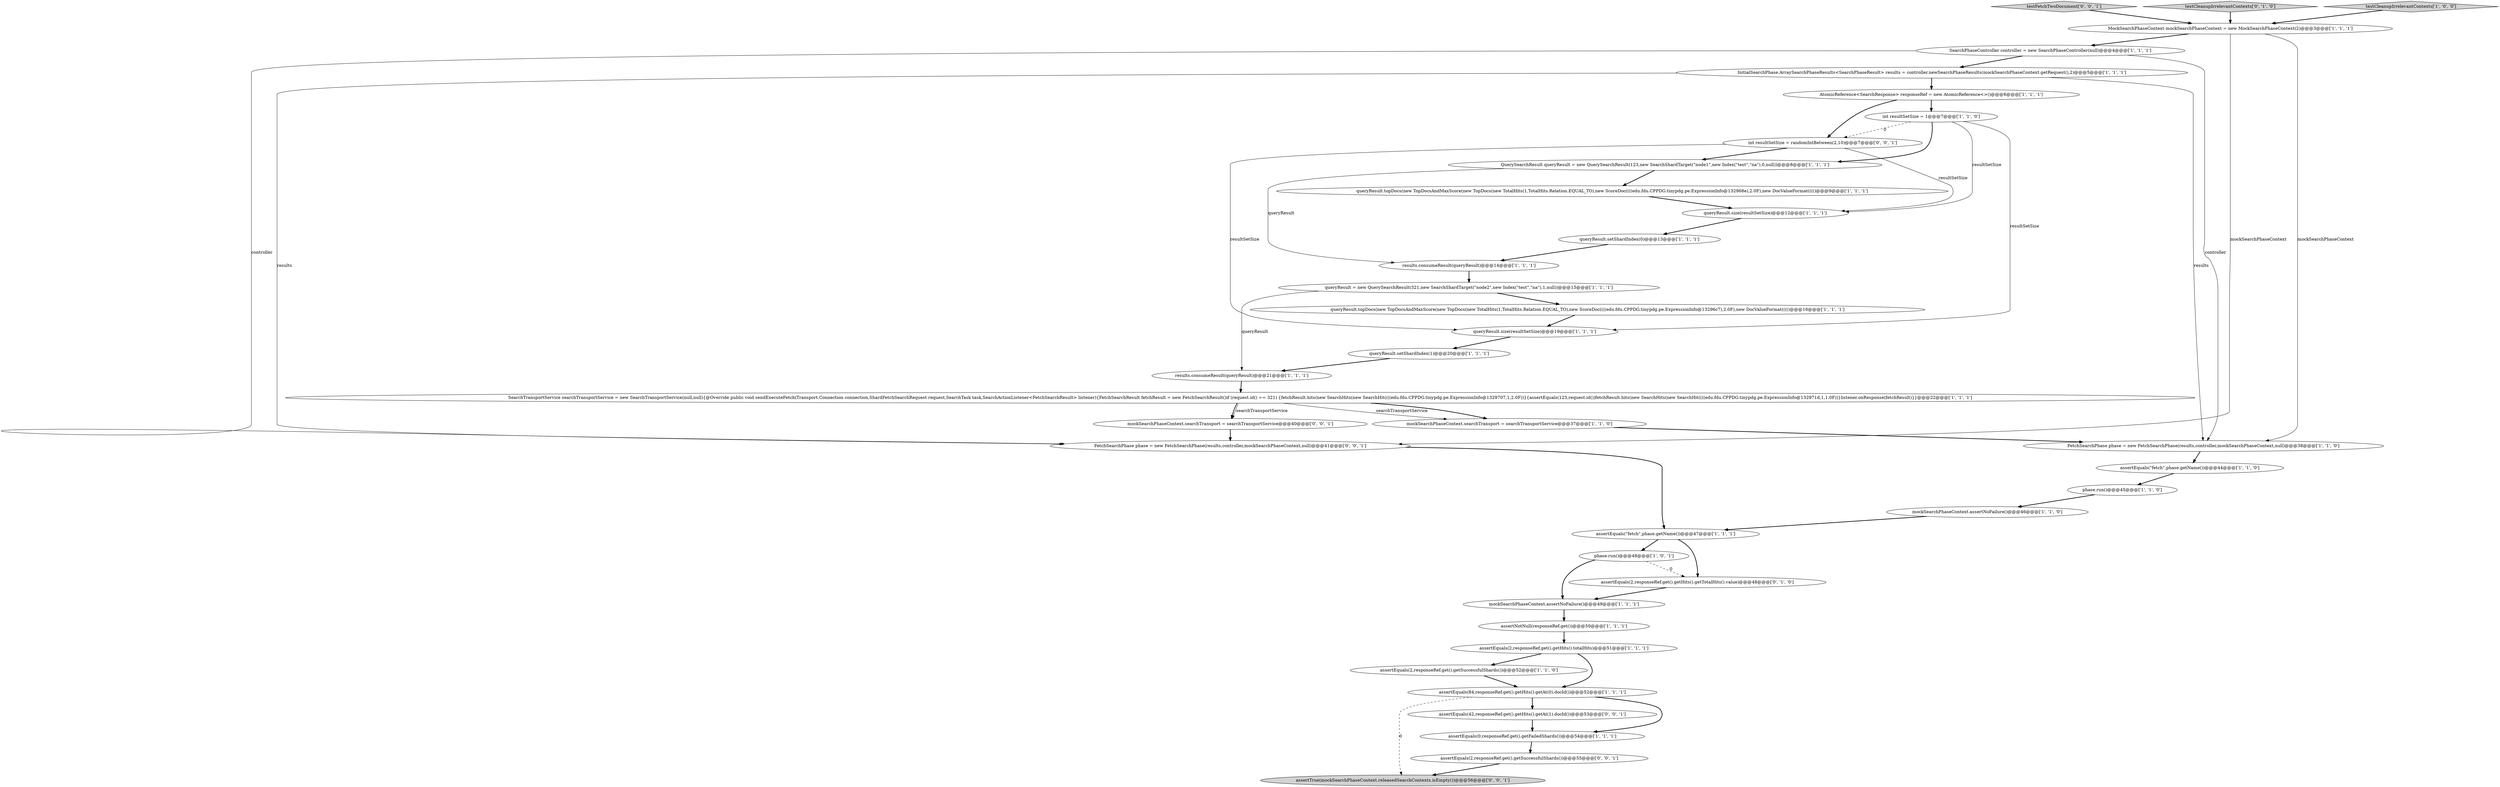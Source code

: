 digraph {
13 [style = filled, label = "phase.run()@@@48@@@['1', '0', '1']", fillcolor = white, shape = ellipse image = "AAA0AAABBB1BBB"];
5 [style = filled, label = "queryResult.setShardIndex(0)@@@13@@@['1', '1', '1']", fillcolor = white, shape = ellipse image = "AAA0AAABBB1BBB"];
30 [style = filled, label = "assertEquals(2,responseRef.get().getHits().getTotalHits().value)@@@48@@@['0', '1', '0']", fillcolor = white, shape = ellipse image = "AAA1AAABBB2BBB"];
27 [style = filled, label = "assertEquals(\"fetch\",phase.getName())@@@44@@@['1', '1', '0']", fillcolor = white, shape = ellipse image = "AAA0AAABBB1BBB"];
10 [style = filled, label = "FetchSearchPhase phase = new FetchSearchPhase(results,controller,mockSearchPhaseContext,null)@@@38@@@['1', '1', '0']", fillcolor = white, shape = ellipse image = "AAA0AAABBB1BBB"];
15 [style = filled, label = "QuerySearchResult queryResult = new QuerySearchResult(123,new SearchShardTarget(\"node1\",new Index(\"test\",\"na\"),0,null))@@@8@@@['1', '1', '1']", fillcolor = white, shape = ellipse image = "AAA0AAABBB1BBB"];
25 [style = filled, label = "mockSearchPhaseContext.assertNoFailure()@@@46@@@['1', '1', '0']", fillcolor = white, shape = ellipse image = "AAA0AAABBB1BBB"];
4 [style = filled, label = "SearchPhaseController controller = new SearchPhaseController(null)@@@4@@@['1', '1', '1']", fillcolor = white, shape = ellipse image = "AAA0AAABBB1BBB"];
16 [style = filled, label = "mockSearchPhaseContext.assertNoFailure()@@@49@@@['1', '1', '1']", fillcolor = white, shape = ellipse image = "AAA0AAABBB1BBB"];
12 [style = filled, label = "assertEquals(2,responseRef.get().getSuccessfulShards())@@@52@@@['1', '1', '0']", fillcolor = white, shape = ellipse image = "AAA0AAABBB1BBB"];
37 [style = filled, label = "testFetchTwoDocument['0', '0', '1']", fillcolor = lightgray, shape = diamond image = "AAA0AAABBB3BBB"];
20 [style = filled, label = "assertEquals(84,responseRef.get().getHits().getAt(0).docId())@@@52@@@['1', '1', '1']", fillcolor = white, shape = ellipse image = "AAA0AAABBB1BBB"];
38 [style = filled, label = "int resultSetSize = randomIntBetween(2,10)@@@7@@@['0', '0', '1']", fillcolor = white, shape = ellipse image = "AAA0AAABBB3BBB"];
28 [style = filled, label = "assertEquals(0,responseRef.get().getFailedShards())@@@54@@@['1', '1', '1']", fillcolor = white, shape = ellipse image = "AAA0AAABBB1BBB"];
9 [style = filled, label = "queryResult.size(resultSetSize)@@@19@@@['1', '1', '1']", fillcolor = white, shape = ellipse image = "AAA0AAABBB1BBB"];
11 [style = filled, label = "AtomicReference<SearchResponse> responseRef = new AtomicReference<>()@@@6@@@['1', '1', '1']", fillcolor = white, shape = ellipse image = "AAA0AAABBB1BBB"];
7 [style = filled, label = "SearchTransportService searchTransportService = new SearchTransportService(null,null){@Override public void sendExecuteFetch(Transport.Connection connection,ShardFetchSearchRequest request,SearchTask task,SearchActionListener<FetchSearchResult> listener){FetchSearchResult fetchResult = new FetchSearchResult()if (request.id() == 321) {fetchResult.hits(new SearchHits(new SearchHit((((edu.fdu.CPPDG.tinypdg.pe.ExpressionInfo@1329707,1,2.0F))}{assertEquals(123,request.id())fetchResult.hits(new SearchHits(new SearchHit((((edu.fdu.CPPDG.tinypdg.pe.ExpressionInfo@132971d,1,1.0F))}listener.onResponse(fetchResult)}}@@@22@@@['1', '1', '1']", fillcolor = white, shape = ellipse image = "AAA0AAABBB1BBB"];
35 [style = filled, label = "FetchSearchPhase phase = new FetchSearchPhase(results,controller,mockSearchPhaseContext,null)@@@41@@@['0', '0', '1']", fillcolor = white, shape = ellipse image = "AAA0AAABBB3BBB"];
22 [style = filled, label = "int resultSetSize = 1@@@7@@@['1', '1', '0']", fillcolor = white, shape = ellipse image = "AAA0AAABBB1BBB"];
2 [style = filled, label = "MockSearchPhaseContext mockSearchPhaseContext = new MockSearchPhaseContext(2)@@@3@@@['1', '1', '1']", fillcolor = white, shape = ellipse image = "AAA0AAABBB1BBB"];
17 [style = filled, label = "InitialSearchPhase.ArraySearchPhaseResults<SearchPhaseResult> results = controller.newSearchPhaseResults(mockSearchPhaseContext.getRequest(),2)@@@5@@@['1', '1', '1']", fillcolor = white, shape = ellipse image = "AAA0AAABBB1BBB"];
31 [style = filled, label = "testCleanupIrrelevantContexts['0', '1', '0']", fillcolor = lightgray, shape = diamond image = "AAA0AAABBB2BBB"];
1 [style = filled, label = "queryResult.setShardIndex(1)@@@20@@@['1', '1', '1']", fillcolor = white, shape = ellipse image = "AAA0AAABBB1BBB"];
8 [style = filled, label = "queryResult.topDocs(new TopDocsAndMaxScore(new TopDocs(new TotalHits(1,TotalHits.Relation.EQUAL_TO),new ScoreDoc((((edu.fdu.CPPDG.tinypdg.pe.ExpressionInfo@132968e),2.0F),new DocValueFormat(((()@@@9@@@['1', '1', '1']", fillcolor = white, shape = ellipse image = "AAA0AAABBB1BBB"];
33 [style = filled, label = "assertTrue(mockSearchPhaseContext.releasedSearchContexts.isEmpty())@@@56@@@['0', '0', '1']", fillcolor = lightgray, shape = ellipse image = "AAA0AAABBB3BBB"];
0 [style = filled, label = "queryResult.size(resultSetSize)@@@12@@@['1', '1', '1']", fillcolor = white, shape = ellipse image = "AAA0AAABBB1BBB"];
36 [style = filled, label = "assertEquals(2,responseRef.get().getSuccessfulShards())@@@55@@@['0', '0', '1']", fillcolor = white, shape = ellipse image = "AAA0AAABBB3BBB"];
29 [style = filled, label = "results.consumeResult(queryResult)@@@14@@@['1', '1', '1']", fillcolor = white, shape = ellipse image = "AAA0AAABBB1BBB"];
32 [style = filled, label = "mockSearchPhaseContext.searchTransport = searchTransportService@@@40@@@['0', '0', '1']", fillcolor = white, shape = ellipse image = "AAA0AAABBB3BBB"];
18 [style = filled, label = "phase.run()@@@45@@@['1', '1', '0']", fillcolor = white, shape = ellipse image = "AAA0AAABBB1BBB"];
34 [style = filled, label = "assertEquals(42,responseRef.get().getHits().getAt(1).docId())@@@53@@@['0', '0', '1']", fillcolor = white, shape = ellipse image = "AAA0AAABBB3BBB"];
21 [style = filled, label = "assertNotNull(responseRef.get())@@@50@@@['1', '1', '1']", fillcolor = white, shape = ellipse image = "AAA0AAABBB1BBB"];
19 [style = filled, label = "assertEquals(2,responseRef.get().getHits().totalHits)@@@51@@@['1', '1', '1']", fillcolor = white, shape = ellipse image = "AAA0AAABBB1BBB"];
14 [style = filled, label = "testCleanupIrrelevantContexts['1', '0', '0']", fillcolor = lightgray, shape = diamond image = "AAA0AAABBB1BBB"];
24 [style = filled, label = "assertEquals(\"fetch\",phase.getName())@@@47@@@['1', '1', '1']", fillcolor = white, shape = ellipse image = "AAA0AAABBB1BBB"];
26 [style = filled, label = "queryResult = new QuerySearchResult(321,new SearchShardTarget(\"node2\",new Index(\"test\",\"na\"),1,null))@@@15@@@['1', '1', '1']", fillcolor = white, shape = ellipse image = "AAA0AAABBB1BBB"];
23 [style = filled, label = "queryResult.topDocs(new TopDocsAndMaxScore(new TopDocs(new TotalHits(1,TotalHits.Relation.EQUAL_TO),new ScoreDoc((((edu.fdu.CPPDG.tinypdg.pe.ExpressionInfo@13296c7),2.0F),new DocValueFormat(((()@@@16@@@['1', '1', '1']", fillcolor = white, shape = ellipse image = "AAA0AAABBB1BBB"];
6 [style = filled, label = "mockSearchPhaseContext.searchTransport = searchTransportService@@@37@@@['1', '1', '0']", fillcolor = white, shape = ellipse image = "AAA0AAABBB1BBB"];
3 [style = filled, label = "results.consumeResult(queryResult)@@@21@@@['1', '1', '1']", fillcolor = white, shape = ellipse image = "AAA0AAABBB1BBB"];
20->34 [style = bold, label=""];
23->9 [style = bold, label=""];
11->22 [style = bold, label=""];
15->29 [style = solid, label="queryResult"];
24->13 [style = bold, label=""];
38->15 [style = bold, label=""];
2->4 [style = bold, label=""];
34->28 [style = bold, label=""];
38->9 [style = solid, label="resultSetSize"];
8->0 [style = bold, label=""];
25->24 [style = bold, label=""];
19->20 [style = bold, label=""];
20->33 [style = dashed, label="0"];
22->38 [style = dashed, label="0"];
7->6 [style = bold, label=""];
2->35 [style = solid, label="mockSearchPhaseContext"];
18->25 [style = bold, label=""];
10->27 [style = bold, label=""];
4->17 [style = bold, label=""];
4->35 [style = solid, label="controller"];
37->2 [style = bold, label=""];
22->15 [style = bold, label=""];
24->30 [style = bold, label=""];
3->7 [style = bold, label=""];
30->16 [style = bold, label=""];
2->10 [style = solid, label="mockSearchPhaseContext"];
17->35 [style = solid, label="results"];
11->38 [style = bold, label=""];
4->10 [style = solid, label="controller"];
6->10 [style = bold, label=""];
7->32 [style = bold, label=""];
7->6 [style = solid, label="searchTransportService"];
1->3 [style = bold, label=""];
16->21 [style = bold, label=""];
21->19 [style = bold, label=""];
32->35 [style = bold, label=""];
28->36 [style = bold, label=""];
7->32 [style = solid, label="searchTransportService"];
13->16 [style = bold, label=""];
17->10 [style = solid, label="results"];
31->2 [style = bold, label=""];
12->20 [style = bold, label=""];
20->28 [style = bold, label=""];
27->18 [style = bold, label=""];
17->11 [style = bold, label=""];
5->29 [style = bold, label=""];
36->33 [style = bold, label=""];
14->2 [style = bold, label=""];
26->23 [style = bold, label=""];
22->9 [style = solid, label="resultSetSize"];
0->5 [style = bold, label=""];
35->24 [style = bold, label=""];
22->0 [style = solid, label="resultSetSize"];
26->3 [style = solid, label="queryResult"];
15->8 [style = bold, label=""];
9->1 [style = bold, label=""];
19->12 [style = bold, label=""];
13->30 [style = dashed, label="0"];
38->0 [style = solid, label="resultSetSize"];
29->26 [style = bold, label=""];
}
